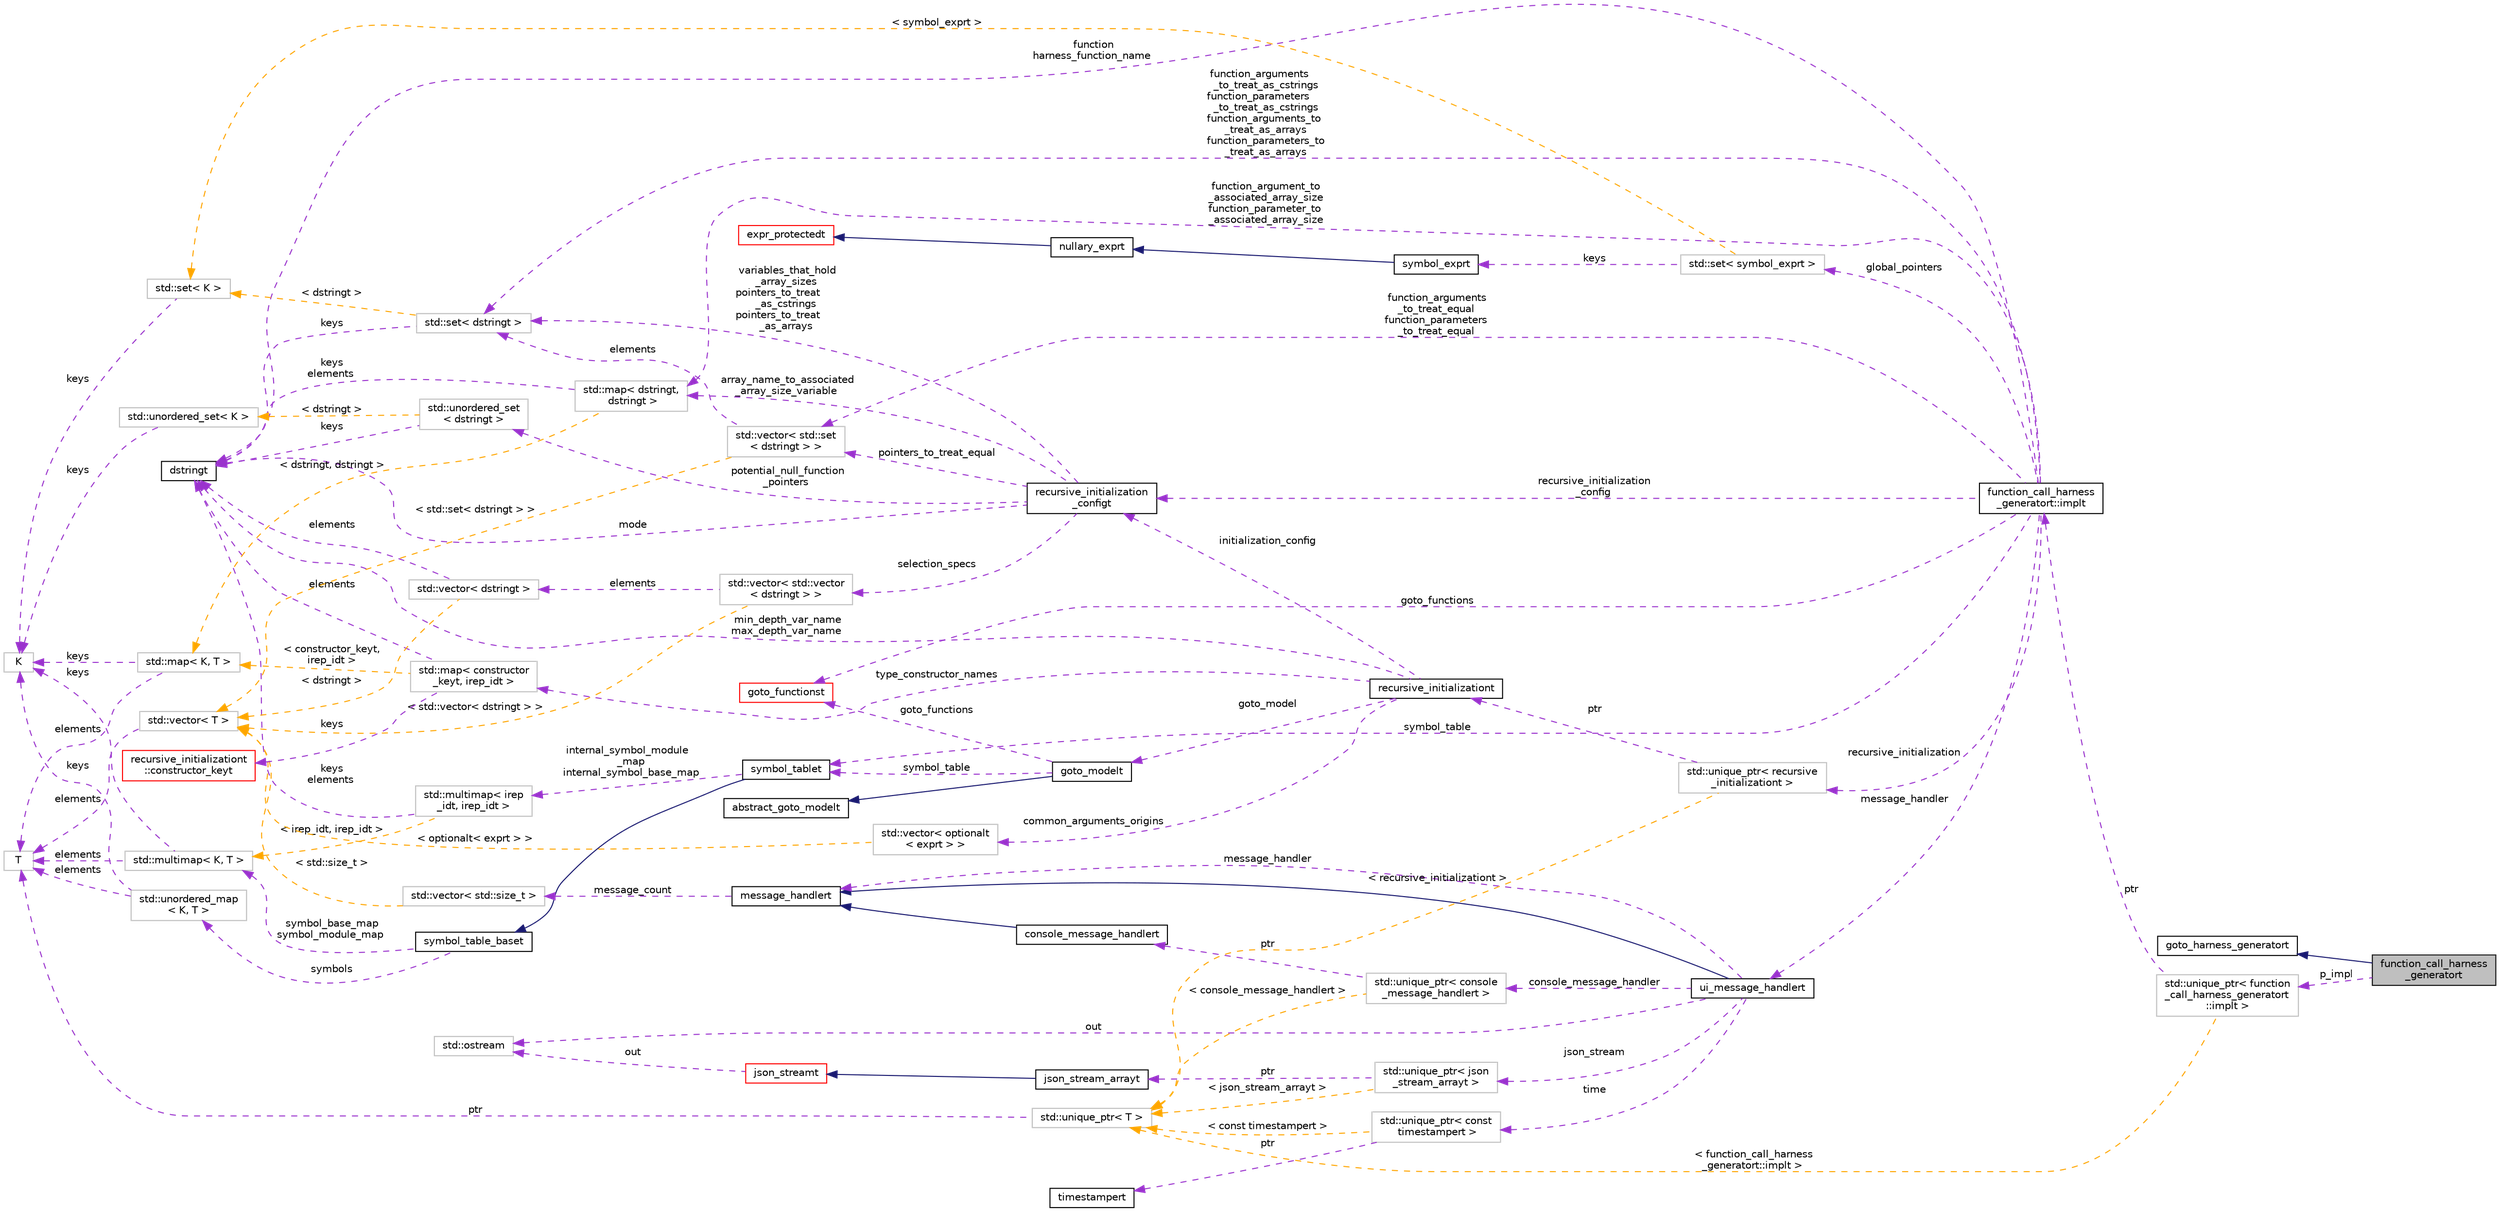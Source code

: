 digraph "function_call_harness_generatort"
{
 // LATEX_PDF_SIZE
  bgcolor="transparent";
  edge [fontname="Helvetica",fontsize="10",labelfontname="Helvetica",labelfontsize="10"];
  node [fontname="Helvetica",fontsize="10",shape=record];
  rankdir="LR";
  Node1 [label="function_call_harness\l_generatort",height=0.2,width=0.4,color="black", fillcolor="grey75", style="filled", fontcolor="black",tooltip="Function harness generator that for a specified goto-function generates a harness that sets up its ar..."];
  Node2 -> Node1 [dir="back",color="midnightblue",fontsize="10",style="solid",fontname="Helvetica"];
  Node2 [label="goto_harness_generatort",height=0.2,width=0.4,color="black",URL="$classgoto__harness__generatort.html",tooltip=" "];
  Node3 -> Node1 [dir="back",color="darkorchid3",fontsize="10",style="dashed",label=" p_impl" ,fontname="Helvetica"];
  Node3 [label="std::unique_ptr\< function\l_call_harness_generatort\l::implt \>",height=0.2,width=0.4,color="grey75",tooltip=" "];
  Node4 -> Node3 [dir="back",color="darkorchid3",fontsize="10",style="dashed",label=" ptr" ,fontname="Helvetica"];
  Node4 [label="function_call_harness\l_generatort::implt",height=0.2,width=0.4,color="black",URL="$structfunction__call__harness__generatort_1_1implt.html",tooltip="This contains implementation details of function call harness generator to avoid leaking them out int..."];
  Node5 -> Node4 [dir="back",color="darkorchid3",fontsize="10",style="dashed",label=" symbol_table" ,fontname="Helvetica"];
  Node5 [label="symbol_tablet",height=0.2,width=0.4,color="black",URL="$classsymbol__tablet.html",tooltip="The symbol table."];
  Node6 -> Node5 [dir="back",color="midnightblue",fontsize="10",style="solid",fontname="Helvetica"];
  Node6 [label="symbol_table_baset",height=0.2,width=0.4,color="black",URL="$classsymbol__table__baset.html",tooltip="The symbol table base class interface."];
  Node7 -> Node6 [dir="back",color="darkorchid3",fontsize="10",style="dashed",label=" symbol_base_map\nsymbol_module_map" ,fontname="Helvetica"];
  Node7 [label="std::multimap\< K, T \>",height=0.2,width=0.4,color="grey75",tooltip="STL class."];
  Node8 -> Node7 [dir="back",color="darkorchid3",fontsize="10",style="dashed",label=" keys" ,fontname="Helvetica"];
  Node8 [label="K",height=0.2,width=0.4,color="grey75",tooltip=" "];
  Node9 -> Node7 [dir="back",color="darkorchid3",fontsize="10",style="dashed",label=" elements" ,fontname="Helvetica"];
  Node9 [label="T",height=0.2,width=0.4,color="grey75",tooltip=" "];
  Node10 -> Node6 [dir="back",color="darkorchid3",fontsize="10",style="dashed",label=" symbols" ,fontname="Helvetica"];
  Node10 [label="std::unordered_map\l\< K, T \>",height=0.2,width=0.4,color="grey75",tooltip="STL class."];
  Node8 -> Node10 [dir="back",color="darkorchid3",fontsize="10",style="dashed",label=" keys" ,fontname="Helvetica"];
  Node9 -> Node10 [dir="back",color="darkorchid3",fontsize="10",style="dashed",label=" elements" ,fontname="Helvetica"];
  Node11 -> Node5 [dir="back",color="darkorchid3",fontsize="10",style="dashed",label=" internal_symbol_module\l_map\ninternal_symbol_base_map" ,fontname="Helvetica"];
  Node11 [label="std::multimap\< irep\l_idt, irep_idt \>",height=0.2,width=0.4,color="grey75",tooltip=" "];
  Node12 -> Node11 [dir="back",color="darkorchid3",fontsize="10",style="dashed",label=" keys\nelements" ,fontname="Helvetica"];
  Node12 [label="dstringt",height=0.2,width=0.4,color="black",URL="$classdstringt.html",tooltip="dstringt has one field, an unsigned integer no which is an index into a static table of strings."];
  Node7 -> Node11 [dir="back",color="orange",fontsize="10",style="dashed",label=" \< irep_idt, irep_idt \>" ,fontname="Helvetica"];
  Node13 -> Node4 [dir="back",color="darkorchid3",fontsize="10",style="dashed",label=" function_arguments\l_to_treat_equal\nfunction_parameters\l_to_treat_equal" ,fontname="Helvetica"];
  Node13 [label="std::vector\< std::set\l\< dstringt \> \>",height=0.2,width=0.4,color="grey75",tooltip=" "];
  Node14 -> Node13 [dir="back",color="darkorchid3",fontsize="10",style="dashed",label=" elements" ,fontname="Helvetica"];
  Node14 [label="std::set\< dstringt \>",height=0.2,width=0.4,color="grey75",tooltip=" "];
  Node12 -> Node14 [dir="back",color="darkorchid3",fontsize="10",style="dashed",label=" keys" ,fontname="Helvetica"];
  Node15 -> Node14 [dir="back",color="orange",fontsize="10",style="dashed",label=" \< dstringt \>" ,fontname="Helvetica"];
  Node15 [label="std::set\< K \>",height=0.2,width=0.4,color="grey75",tooltip="STL class."];
  Node8 -> Node15 [dir="back",color="darkorchid3",fontsize="10",style="dashed",label=" keys" ,fontname="Helvetica"];
  Node16 -> Node13 [dir="back",color="orange",fontsize="10",style="dashed",label=" \< std::set\< dstringt \> \>" ,fontname="Helvetica"];
  Node16 [label="std::vector\< T \>",height=0.2,width=0.4,color="grey75",tooltip="STL class."];
  Node9 -> Node16 [dir="back",color="darkorchid3",fontsize="10",style="dashed",label=" elements" ,fontname="Helvetica"];
  Node17 -> Node4 [dir="back",color="darkorchid3",fontsize="10",style="dashed",label=" message_handler" ,fontname="Helvetica"];
  Node17 [label="ui_message_handlert",height=0.2,width=0.4,color="black",URL="$classui__message__handlert.html",tooltip=" "];
  Node18 -> Node17 [dir="back",color="midnightblue",fontsize="10",style="solid",fontname="Helvetica"];
  Node18 [label="message_handlert",height=0.2,width=0.4,color="black",URL="$classmessage__handlert.html",tooltip=" "];
  Node19 -> Node18 [dir="back",color="darkorchid3",fontsize="10",style="dashed",label=" message_count" ,fontname="Helvetica"];
  Node19 [label="std::vector\< std::size_t \>",height=0.2,width=0.4,color="grey75",tooltip=" "];
  Node16 -> Node19 [dir="back",color="orange",fontsize="10",style="dashed",label=" \< std::size_t \>" ,fontname="Helvetica"];
  Node18 -> Node17 [dir="back",color="darkorchid3",fontsize="10",style="dashed",label=" message_handler" ,fontname="Helvetica"];
  Node20 -> Node17 [dir="back",color="darkorchid3",fontsize="10",style="dashed",label=" json_stream" ,fontname="Helvetica"];
  Node20 [label="std::unique_ptr\< json\l_stream_arrayt \>",height=0.2,width=0.4,color="grey75",tooltip=" "];
  Node21 -> Node20 [dir="back",color="darkorchid3",fontsize="10",style="dashed",label=" ptr" ,fontname="Helvetica"];
  Node21 [label="json_stream_arrayt",height=0.2,width=0.4,color="black",URL="$classjson__stream__arrayt.html",tooltip="Provides methods for streaming JSON arrays."];
  Node22 -> Node21 [dir="back",color="midnightblue",fontsize="10",style="solid",fontname="Helvetica"];
  Node22 [label="json_streamt",height=0.2,width=0.4,color="red",URL="$classjson__streamt.html",tooltip="This class provides a facility for streaming JSON objects directly to the output instead of waiting f..."];
  Node31 -> Node22 [dir="back",color="darkorchid3",fontsize="10",style="dashed",label=" out" ,fontname="Helvetica"];
  Node31 [label="std::ostream",height=0.2,width=0.4,color="grey75",tooltip="STL class."];
  Node24 -> Node20 [dir="back",color="orange",fontsize="10",style="dashed",label=" \< json_stream_arrayt \>" ,fontname="Helvetica"];
  Node24 [label="std::unique_ptr\< T \>",height=0.2,width=0.4,color="grey75",tooltip="STL class."];
  Node9 -> Node24 [dir="back",color="darkorchid3",fontsize="10",style="dashed",label=" ptr" ,fontname="Helvetica"];
  Node35 -> Node17 [dir="back",color="darkorchid3",fontsize="10",style="dashed",label=" console_message_handler" ,fontname="Helvetica"];
  Node35 [label="std::unique_ptr\< console\l_message_handlert \>",height=0.2,width=0.4,color="grey75",tooltip=" "];
  Node36 -> Node35 [dir="back",color="darkorchid3",fontsize="10",style="dashed",label=" ptr" ,fontname="Helvetica"];
  Node36 [label="console_message_handlert",height=0.2,width=0.4,color="black",URL="$classconsole__message__handlert.html",tooltip=" "];
  Node18 -> Node36 [dir="back",color="midnightblue",fontsize="10",style="solid",fontname="Helvetica"];
  Node24 -> Node35 [dir="back",color="orange",fontsize="10",style="dashed",label=" \< console_message_handlert \>" ,fontname="Helvetica"];
  Node31 -> Node17 [dir="back",color="darkorchid3",fontsize="10",style="dashed",label=" out" ,fontname="Helvetica"];
  Node37 -> Node17 [dir="back",color="darkorchid3",fontsize="10",style="dashed",label=" time" ,fontname="Helvetica"];
  Node37 [label="std::unique_ptr\< const\l timestampert \>",height=0.2,width=0.4,color="grey75",tooltip=" "];
  Node38 -> Node37 [dir="back",color="darkorchid3",fontsize="10",style="dashed",label=" ptr" ,fontname="Helvetica"];
  Node38 [label="timestampert",height=0.2,width=0.4,color="black",URL="$classtimestampert.html",tooltip="Timestamp class hierarchy."];
  Node24 -> Node37 [dir="back",color="orange",fontsize="10",style="dashed",label=" \< const timestampert \>" ,fontname="Helvetica"];
  Node39 -> Node4 [dir="back",color="darkorchid3",fontsize="10",style="dashed",label=" function_argument_to\l_associated_array_size\nfunction_parameter_to\l_associated_array_size" ,fontname="Helvetica"];
  Node39 [label="std::map\< dstringt,\l dstringt \>",height=0.2,width=0.4,color="grey75",tooltip=" "];
  Node12 -> Node39 [dir="back",color="darkorchid3",fontsize="10",style="dashed",label=" keys\nelements" ,fontname="Helvetica"];
  Node30 -> Node39 [dir="back",color="orange",fontsize="10",style="dashed",label=" \< dstringt, dstringt \>" ,fontname="Helvetica"];
  Node30 [label="std::map\< K, T \>",height=0.2,width=0.4,color="grey75",tooltip="STL class."];
  Node8 -> Node30 [dir="back",color="darkorchid3",fontsize="10",style="dashed",label=" keys" ,fontname="Helvetica"];
  Node9 -> Node30 [dir="back",color="darkorchid3",fontsize="10",style="dashed",label=" elements" ,fontname="Helvetica"];
  Node40 -> Node4 [dir="back",color="darkorchid3",fontsize="10",style="dashed",label=" recursive_initialization\l_config" ,fontname="Helvetica"];
  Node40 [label="recursive_initialization\l_configt",height=0.2,width=0.4,color="black",URL="$structrecursive__initialization__configt.html",tooltip=" "];
  Node41 -> Node40 [dir="back",color="darkorchid3",fontsize="10",style="dashed",label=" potential_null_function\l_pointers" ,fontname="Helvetica"];
  Node41 [label="std::unordered_set\l\< dstringt \>",height=0.2,width=0.4,color="grey75",tooltip=" "];
  Node12 -> Node41 [dir="back",color="darkorchid3",fontsize="10",style="dashed",label=" keys" ,fontname="Helvetica"];
  Node42 -> Node41 [dir="back",color="orange",fontsize="10",style="dashed",label=" \< dstringt \>" ,fontname="Helvetica"];
  Node42 [label="std::unordered_set\< K \>",height=0.2,width=0.4,color="grey75",tooltip="STL class."];
  Node8 -> Node42 [dir="back",color="darkorchid3",fontsize="10",style="dashed",label=" keys" ,fontname="Helvetica"];
  Node13 -> Node40 [dir="back",color="darkorchid3",fontsize="10",style="dashed",label=" pointers_to_treat_equal" ,fontname="Helvetica"];
  Node39 -> Node40 [dir="back",color="darkorchid3",fontsize="10",style="dashed",label=" array_name_to_associated\l_array_size_variable" ,fontname="Helvetica"];
  Node12 -> Node40 [dir="back",color="darkorchid3",fontsize="10",style="dashed",label=" mode" ,fontname="Helvetica"];
  Node14 -> Node40 [dir="back",color="darkorchid3",fontsize="10",style="dashed",label=" variables_that_hold\l_array_sizes\npointers_to_treat\l_as_cstrings\npointers_to_treat\l_as_arrays" ,fontname="Helvetica"];
  Node43 -> Node40 [dir="back",color="darkorchid3",fontsize="10",style="dashed",label=" selection_specs" ,fontname="Helvetica"];
  Node43 [label="std::vector\< std::vector\l\< dstringt \> \>",height=0.2,width=0.4,color="grey75",tooltip=" "];
  Node44 -> Node43 [dir="back",color="darkorchid3",fontsize="10",style="dashed",label=" elements" ,fontname="Helvetica"];
  Node44 [label="std::vector\< dstringt \>",height=0.2,width=0.4,color="grey75",tooltip=" "];
  Node12 -> Node44 [dir="back",color="darkorchid3",fontsize="10",style="dashed",label=" elements" ,fontname="Helvetica"];
  Node16 -> Node44 [dir="back",color="orange",fontsize="10",style="dashed",label=" \< dstringt \>" ,fontname="Helvetica"];
  Node16 -> Node43 [dir="back",color="orange",fontsize="10",style="dashed",label=" \< std::vector\< dstringt \> \>" ,fontname="Helvetica"];
  Node12 -> Node4 [dir="back",color="darkorchid3",fontsize="10",style="dashed",label=" function\nharness_function_name" ,fontname="Helvetica"];
  Node14 -> Node4 [dir="back",color="darkorchid3",fontsize="10",style="dashed",label=" function_arguments\l_to_treat_as_cstrings\nfunction_parameters\l_to_treat_as_cstrings\nfunction_arguments_to\l_treat_as_arrays\nfunction_parameters_to\l_treat_as_arrays" ,fontname="Helvetica"];
  Node45 -> Node4 [dir="back",color="darkorchid3",fontsize="10",style="dashed",label=" global_pointers" ,fontname="Helvetica"];
  Node45 [label="std::set\< symbol_exprt \>",height=0.2,width=0.4,color="grey75",tooltip=" "];
  Node46 -> Node45 [dir="back",color="darkorchid3",fontsize="10",style="dashed",label=" keys" ,fontname="Helvetica"];
  Node46 [label="symbol_exprt",height=0.2,width=0.4,color="black",URL="$classsymbol__exprt.html",tooltip="Expression to hold a symbol (variable)"];
  Node47 -> Node46 [dir="back",color="midnightblue",fontsize="10",style="solid",fontname="Helvetica"];
  Node47 [label="nullary_exprt",height=0.2,width=0.4,color="black",URL="$classnullary__exprt.html",tooltip="An expression without operands."];
  Node48 -> Node47 [dir="back",color="midnightblue",fontsize="10",style="solid",fontname="Helvetica"];
  Node48 [label="expr_protectedt",height=0.2,width=0.4,color="red",URL="$classexpr__protectedt.html",tooltip="Base class for all expressions."];
  Node15 -> Node45 [dir="back",color="orange",fontsize="10",style="dashed",label=" \< symbol_exprt \>" ,fontname="Helvetica"];
  Node56 -> Node4 [dir="back",color="darkorchid3",fontsize="10",style="dashed",label=" recursive_initialization" ,fontname="Helvetica"];
  Node56 [label="std::unique_ptr\< recursive\l_initializationt \>",height=0.2,width=0.4,color="grey75",tooltip=" "];
  Node57 -> Node56 [dir="back",color="darkorchid3",fontsize="10",style="dashed",label=" ptr" ,fontname="Helvetica"];
  Node57 [label="recursive_initializationt",height=0.2,width=0.4,color="black",URL="$classrecursive__initializationt.html",tooltip="Class for generating initialisation code for compound structures."];
  Node58 -> Node57 [dir="back",color="darkorchid3",fontsize="10",style="dashed",label=" common_arguments_origins" ,fontname="Helvetica"];
  Node58 [label="std::vector\< optionalt\l\< exprt \> \>",height=0.2,width=0.4,color="grey75",tooltip=" "];
  Node16 -> Node58 [dir="back",color="orange",fontsize="10",style="dashed",label=" \< optionalt\< exprt \> \>" ,fontname="Helvetica"];
  Node12 -> Node57 [dir="back",color="darkorchid3",fontsize="10",style="dashed",label=" min_depth_var_name\nmax_depth_var_name" ,fontname="Helvetica"];
  Node40 -> Node57 [dir="back",color="darkorchid3",fontsize="10",style="dashed",label=" initialization_config" ,fontname="Helvetica"];
  Node59 -> Node57 [dir="back",color="darkorchid3",fontsize="10",style="dashed",label=" type_constructor_names" ,fontname="Helvetica"];
  Node59 [label="std::map\< constructor\l_keyt, irep_idt \>",height=0.2,width=0.4,color="grey75",tooltip=" "];
  Node60 -> Node59 [dir="back",color="darkorchid3",fontsize="10",style="dashed",label=" keys" ,fontname="Helvetica"];
  Node60 [label="recursive_initializationt\l::constructor_keyt",height=0.2,width=0.4,color="red",URL="$structrecursive__initializationt_1_1constructor__keyt.html",tooltip=" "];
  Node12 -> Node59 [dir="back",color="darkorchid3",fontsize="10",style="dashed",label=" elements" ,fontname="Helvetica"];
  Node30 -> Node59 [dir="back",color="orange",fontsize="10",style="dashed",label=" \< constructor_keyt,\l irep_idt \>" ,fontname="Helvetica"];
  Node62 -> Node57 [dir="back",color="darkorchid3",fontsize="10",style="dashed",label=" goto_model" ,fontname="Helvetica"];
  Node62 [label="goto_modelt",height=0.2,width=0.4,color="black",URL="$classgoto__modelt.html",tooltip=" "];
  Node63 -> Node62 [dir="back",color="midnightblue",fontsize="10",style="solid",fontname="Helvetica"];
  Node63 [label="abstract_goto_modelt",height=0.2,width=0.4,color="black",URL="$classabstract__goto__modelt.html",tooltip="Abstract interface to eager or lazy GOTO models."];
  Node5 -> Node62 [dir="back",color="darkorchid3",fontsize="10",style="dashed",label=" symbol_table" ,fontname="Helvetica"];
  Node64 -> Node62 [dir="back",color="darkorchid3",fontsize="10",style="dashed",label=" goto_functions" ,fontname="Helvetica"];
  Node64 [label="goto_functionst",height=0.2,width=0.4,color="red",URL="$classgoto__functionst.html",tooltip="A collection of goto functions."];
  Node24 -> Node56 [dir="back",color="orange",fontsize="10",style="dashed",label=" \< recursive_initializationt \>" ,fontname="Helvetica"];
  Node64 -> Node4 [dir="back",color="darkorchid3",fontsize="10",style="dashed",label=" goto_functions" ,fontname="Helvetica"];
  Node24 -> Node3 [dir="back",color="orange",fontsize="10",style="dashed",label=" \< function_call_harness\l_generatort::implt \>" ,fontname="Helvetica"];
}
